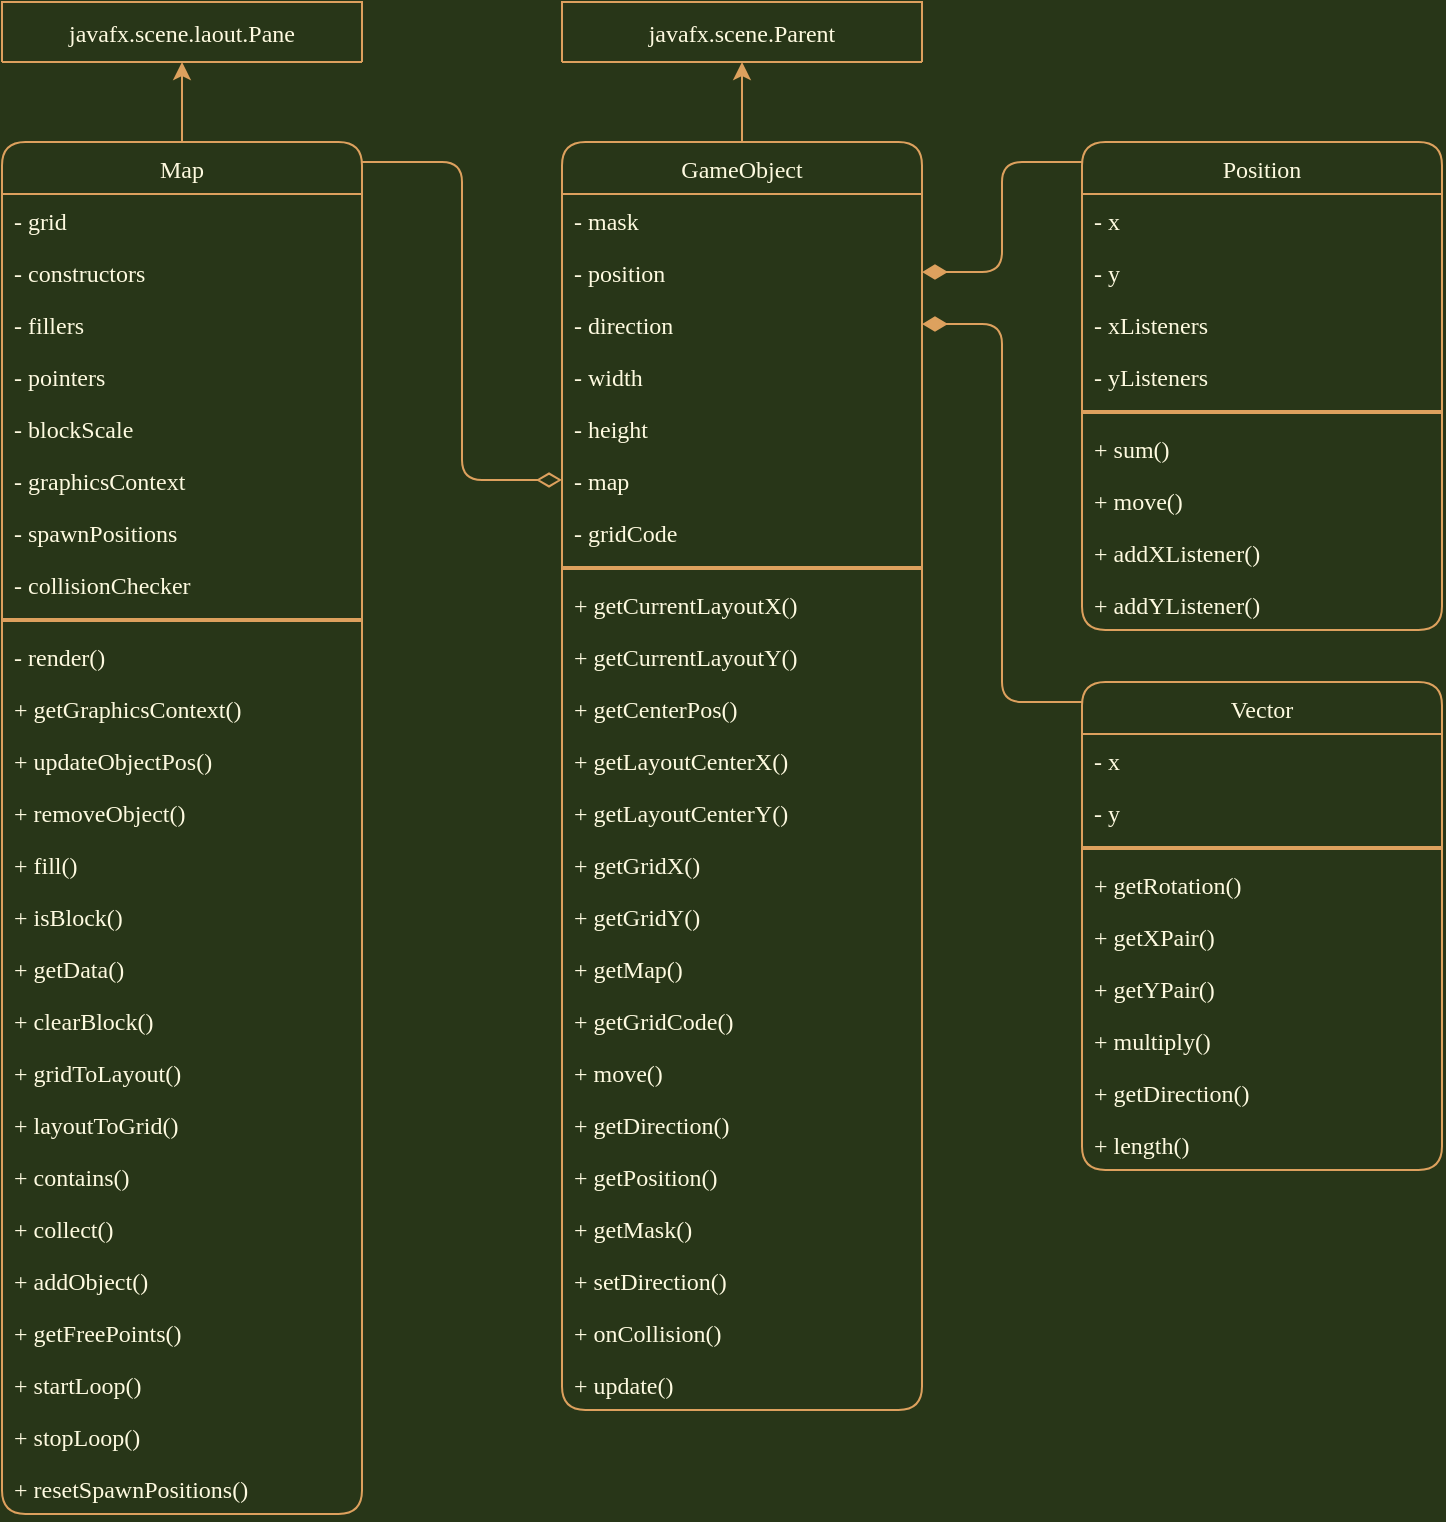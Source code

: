 <mxfile>
    <diagram id="zRiZhJNBTAvJ8HZTbkJA" name="Page-1">
        <mxGraphModel dx="1167" dy="790" grid="1" gridSize="10" guides="1" tooltips="1" connect="1" arrows="1" fold="1" page="1" pageScale="1" pageWidth="1169" pageHeight="827" background="#283618" math="0" shadow="0">
            <root>
                <mxCell id="0"/>
                <mxCell id="1" parent="0"/>
                <mxCell id="145" style="edgeStyle=orthogonalEdgeStyle;orthogonalLoop=1;jettySize=auto;html=1;entryX=0.5;entryY=1;entryDx=0;entryDy=0;labelBackgroundColor=#283618;strokeColor=#DDA15E;fontColor=#FEFAE0;" edge="1" parent="1" source="14" target="43">
                    <mxGeometry relative="1" as="geometry"/>
                </mxCell>
                <mxCell id="147" style="edgeStyle=orthogonalEdgeStyle;curved=0;rounded=1;sketch=0;orthogonalLoop=1;jettySize=auto;html=1;entryX=0;entryY=0.5;entryDx=0;entryDy=0;fontColor=#FEFAE0;strokeColor=#DDA15E;fillColor=#BC6C25;endArrow=diamondThin;endFill=0;endSize=10;startSize=10;" edge="1" parent="1" source="14" target="86">
                    <mxGeometry relative="1" as="geometry">
                        <Array as="points">
                            <mxPoint x="640" y="90"/>
                            <mxPoint x="640" y="249"/>
                        </Array>
                    </mxGeometry>
                </mxCell>
                <mxCell id="14" value="Map" style="swimlane;fontStyle=0;childLayout=stackLayout;horizontal=1;startSize=26;fillColor=none;horizontalStack=0;resizeParent=1;resizeParentMax=0;resizeLast=0;collapsible=1;marginBottom=0;strokeColor=#DDA15E;fontColor=#FEFAE0;fontFamily=Lucida Console;align=center;rounded=1;" parent="1" vertex="1">
                    <mxGeometry x="410" y="80" width="180" height="686" as="geometry"/>
                </mxCell>
                <mxCell id="15" value="- grid" style="text;strokeColor=none;fillColor=none;align=left;verticalAlign=top;spacingLeft=4;spacingRight=4;overflow=hidden;rotatable=0;points=[[0,0.5],[1,0.5]];portConstraint=eastwest;fontColor=#FEFAE0;fontFamily=Lucida Console;rounded=1;" parent="14" vertex="1">
                    <mxGeometry y="26" width="180" height="26" as="geometry"/>
                </mxCell>
                <mxCell id="16" value="- constructors" style="text;strokeColor=none;fillColor=none;align=left;verticalAlign=top;spacingLeft=4;spacingRight=4;overflow=hidden;rotatable=0;points=[[0,0.5],[1,0.5]];portConstraint=eastwest;fontColor=#FEFAE0;fontFamily=Lucida Console;rounded=1;" parent="14" vertex="1">
                    <mxGeometry y="52" width="180" height="26" as="geometry"/>
                </mxCell>
                <mxCell id="17" value="- fillers" style="text;strokeColor=none;fillColor=none;align=left;verticalAlign=top;spacingLeft=4;spacingRight=4;overflow=hidden;rotatable=0;points=[[0,0.5],[1,0.5]];portConstraint=eastwest;fontColor=#FEFAE0;fontFamily=Lucida Console;rounded=1;" parent="14" vertex="1">
                    <mxGeometry y="78" width="180" height="26" as="geometry"/>
                </mxCell>
                <mxCell id="22" value="- pointers" style="text;strokeColor=none;fillColor=none;align=left;verticalAlign=top;spacingLeft=4;spacingRight=4;overflow=hidden;rotatable=0;points=[[0,0.5],[1,0.5]];portConstraint=eastwest;fontColor=#FEFAE0;fontFamily=Lucida Console;rounded=1;" parent="14" vertex="1">
                    <mxGeometry y="104" width="180" height="26" as="geometry"/>
                </mxCell>
                <mxCell id="18" value="- blockScale" style="text;strokeColor=none;fillColor=none;align=left;verticalAlign=top;spacingLeft=4;spacingRight=4;overflow=hidden;rotatable=0;points=[[0,0.5],[1,0.5]];portConstraint=eastwest;fontColor=#FEFAE0;fontFamily=Lucida Console;rounded=1;" parent="14" vertex="1">
                    <mxGeometry y="130" width="180" height="26" as="geometry"/>
                </mxCell>
                <mxCell id="19" value="- graphicsContext" style="text;strokeColor=none;fillColor=none;align=left;verticalAlign=top;spacingLeft=4;spacingRight=4;overflow=hidden;rotatable=0;points=[[0,0.5],[1,0.5]];portConstraint=eastwest;fontColor=#FEFAE0;fontFamily=Lucida Console;rounded=1;" parent="14" vertex="1">
                    <mxGeometry y="156" width="180" height="26" as="geometry"/>
                </mxCell>
                <mxCell id="20" value="- spawnPositions" style="text;strokeColor=none;fillColor=none;align=left;verticalAlign=top;spacingLeft=4;spacingRight=4;overflow=hidden;rotatable=0;points=[[0,0.5],[1,0.5]];portConstraint=eastwest;fontColor=#FEFAE0;fontFamily=Lucida Console;rounded=1;" parent="14" vertex="1">
                    <mxGeometry y="182" width="180" height="26" as="geometry"/>
                </mxCell>
                <mxCell id="21" value="- collisionChecker" style="text;strokeColor=none;fillColor=none;align=left;verticalAlign=top;spacingLeft=4;spacingRight=4;overflow=hidden;rotatable=0;points=[[0,0.5],[1,0.5]];portConstraint=eastwest;fontColor=#FEFAE0;fontFamily=Lucida Console;rounded=1;" parent="14" vertex="1">
                    <mxGeometry y="208" width="180" height="26" as="geometry"/>
                </mxCell>
                <mxCell id="29" value="" style="line;strokeWidth=2;html=1;shadow=0;glass=0;sketch=0;fontFamily=Comic Sans MS;fontColor=#FEFAE0;fillColor=none;align=center;rounded=1;labelBackgroundColor=#283618;strokeColor=#DDA15E;" parent="14" vertex="1">
                    <mxGeometry y="234" width="180" height="10" as="geometry"/>
                </mxCell>
                <mxCell id="23" value="- render()" style="text;strokeColor=none;fillColor=none;align=left;verticalAlign=top;spacingLeft=4;spacingRight=4;overflow=hidden;rotatable=0;points=[[0,0.5],[1,0.5]];portConstraint=eastwest;fontColor=#FEFAE0;fontFamily=Lucida Console;rounded=1;" parent="14" vertex="1">
                    <mxGeometry y="244" width="180" height="26" as="geometry"/>
                </mxCell>
                <mxCell id="30" value="+ getGraphicsContext()" style="text;strokeColor=none;fillColor=none;align=left;verticalAlign=top;spacingLeft=4;spacingRight=4;overflow=hidden;rotatable=0;points=[[0,0.5],[1,0.5]];portConstraint=eastwest;fontColor=#FEFAE0;fontFamily=Lucida Console;rounded=1;" parent="14" vertex="1">
                    <mxGeometry y="270" width="180" height="26" as="geometry"/>
                </mxCell>
                <mxCell id="31" value="+ updateObjectPos()" style="text;strokeColor=none;fillColor=none;align=left;verticalAlign=top;spacingLeft=4;spacingRight=4;overflow=hidden;rotatable=0;points=[[0,0.5],[1,0.5]];portConstraint=eastwest;fontColor=#FEFAE0;fontFamily=Lucida Console;rounded=1;" parent="14" vertex="1">
                    <mxGeometry y="296" width="180" height="26" as="geometry"/>
                </mxCell>
                <mxCell id="32" value="+ removeObject()" style="text;strokeColor=none;fillColor=none;align=left;verticalAlign=top;spacingLeft=4;spacingRight=4;overflow=hidden;rotatable=0;points=[[0,0.5],[1,0.5]];portConstraint=eastwest;fontColor=#FEFAE0;fontFamily=Lucida Console;rounded=1;" parent="14" vertex="1">
                    <mxGeometry y="322" width="180" height="26" as="geometry"/>
                </mxCell>
                <mxCell id="33" value="+ fill()" style="text;strokeColor=none;fillColor=none;align=left;verticalAlign=top;spacingLeft=4;spacingRight=4;overflow=hidden;rotatable=0;points=[[0,0.5],[1,0.5]];portConstraint=eastwest;fontColor=#FEFAE0;fontFamily=Lucida Console;rounded=1;" parent="14" vertex="1">
                    <mxGeometry y="348" width="180" height="26" as="geometry"/>
                </mxCell>
                <mxCell id="34" value="+ isBlock()" style="text;strokeColor=none;fillColor=none;align=left;verticalAlign=top;spacingLeft=4;spacingRight=4;overflow=hidden;rotatable=0;points=[[0,0.5],[1,0.5]];portConstraint=eastwest;fontColor=#FEFAE0;fontFamily=Lucida Console;rounded=1;" parent="14" vertex="1">
                    <mxGeometry y="374" width="180" height="26" as="geometry"/>
                </mxCell>
                <mxCell id="35" value="+ getData()" style="text;strokeColor=none;fillColor=none;align=left;verticalAlign=top;spacingLeft=4;spacingRight=4;overflow=hidden;rotatable=0;points=[[0,0.5],[1,0.5]];portConstraint=eastwest;fontColor=#FEFAE0;fontFamily=Lucida Console;rounded=1;" parent="14" vertex="1">
                    <mxGeometry y="400" width="180" height="26" as="geometry"/>
                </mxCell>
                <mxCell id="36" value="+ clearBlock()" style="text;strokeColor=none;fillColor=none;align=left;verticalAlign=top;spacingLeft=4;spacingRight=4;overflow=hidden;rotatable=0;points=[[0,0.5],[1,0.5]];portConstraint=eastwest;fontColor=#FEFAE0;fontFamily=Lucida Console;rounded=1;" parent="14" vertex="1">
                    <mxGeometry y="426" width="180" height="26" as="geometry"/>
                </mxCell>
                <mxCell id="42" value="+ gridToLayout()" style="text;strokeColor=none;fillColor=none;align=left;verticalAlign=top;spacingLeft=4;spacingRight=4;overflow=hidden;rotatable=0;points=[[0,0.5],[1,0.5]];portConstraint=eastwest;fontColor=#FEFAE0;fontFamily=Lucida Console;rounded=1;" parent="14" vertex="1">
                    <mxGeometry y="452" width="180" height="26" as="geometry"/>
                </mxCell>
                <mxCell id="37" value="+ layoutToGrid()" style="text;strokeColor=none;fillColor=none;align=left;verticalAlign=top;spacingLeft=4;spacingRight=4;overflow=hidden;rotatable=0;points=[[0,0.5],[1,0.5]];portConstraint=eastwest;fontColor=#FEFAE0;fontFamily=Lucida Console;rounded=1;" parent="14" vertex="1">
                    <mxGeometry y="478" width="180" height="26" as="geometry"/>
                </mxCell>
                <mxCell id="38" value="+ contains()" style="text;strokeColor=none;fillColor=none;align=left;verticalAlign=top;spacingLeft=4;spacingRight=4;overflow=hidden;rotatable=0;points=[[0,0.5],[1,0.5]];portConstraint=eastwest;fontColor=#FEFAE0;fontFamily=Lucida Console;rounded=1;" parent="14" vertex="1">
                    <mxGeometry y="504" width="180" height="26" as="geometry"/>
                </mxCell>
                <mxCell id="41" value="+ collect()" style="text;strokeColor=none;fillColor=none;align=left;verticalAlign=top;spacingLeft=4;spacingRight=4;overflow=hidden;rotatable=0;points=[[0,0.5],[1,0.5]];portConstraint=eastwest;fontColor=#FEFAE0;fontFamily=Lucida Console;rounded=1;" parent="14" vertex="1">
                    <mxGeometry y="530" width="180" height="26" as="geometry"/>
                </mxCell>
                <mxCell id="75" value="+ addObject()" style="text;strokeColor=none;fillColor=none;align=left;verticalAlign=top;spacingLeft=4;spacingRight=4;overflow=hidden;rotatable=0;points=[[0,0.5],[1,0.5]];portConstraint=eastwest;fontColor=#FEFAE0;fontFamily=Lucida Console;rounded=1;" parent="14" vertex="1">
                    <mxGeometry y="556" width="180" height="26" as="geometry"/>
                </mxCell>
                <mxCell id="76" value="+ getFreePoints()" style="text;strokeColor=none;fillColor=none;align=left;verticalAlign=top;spacingLeft=4;spacingRight=4;overflow=hidden;rotatable=0;points=[[0,0.5],[1,0.5]];portConstraint=eastwest;fontColor=#FEFAE0;fontFamily=Lucida Console;rounded=1;" parent="14" vertex="1">
                    <mxGeometry y="582" width="180" height="26" as="geometry"/>
                </mxCell>
                <mxCell id="77" value="+ startLoop()" style="text;strokeColor=none;fillColor=none;align=left;verticalAlign=top;spacingLeft=4;spacingRight=4;overflow=hidden;rotatable=0;points=[[0,0.5],[1,0.5]];portConstraint=eastwest;fontColor=#FEFAE0;fontFamily=Lucida Console;rounded=1;" parent="14" vertex="1">
                    <mxGeometry y="608" width="180" height="26" as="geometry"/>
                </mxCell>
                <mxCell id="78" value="+ stopLoop()" style="text;strokeColor=none;fillColor=none;align=left;verticalAlign=top;spacingLeft=4;spacingRight=4;overflow=hidden;rotatable=0;points=[[0,0.5],[1,0.5]];portConstraint=eastwest;fontColor=#FEFAE0;fontFamily=Lucida Console;rounded=1;" parent="14" vertex="1">
                    <mxGeometry y="634" width="180" height="26" as="geometry"/>
                </mxCell>
                <mxCell id="79" value="+ resetSpawnPositions()" style="text;strokeColor=none;fillColor=none;align=left;verticalAlign=top;spacingLeft=4;spacingRight=4;overflow=hidden;rotatable=0;points=[[0,0.5],[1,0.5]];portConstraint=eastwest;fontColor=#FEFAE0;fontFamily=Lucida Console;rounded=1;" parent="14" vertex="1">
                    <mxGeometry y="660" width="180" height="26" as="geometry"/>
                </mxCell>
                <mxCell id="43" value="javafx.scene.laout.Pane" style="swimlane;fontStyle=0;childLayout=stackLayout;horizontal=1;startSize=30;fillColor=none;horizontalStack=0;resizeParent=1;resizeParentMax=0;resizeLast=0;collapsible=1;marginBottom=0;strokeColor=#DDA15E;fontColor=#FEFAE0;fontFamily=Lucida Console;align=center;arcSize=0;rounded=1;" parent="1" vertex="1">
                    <mxGeometry x="410" y="10" width="180" height="30" as="geometry"/>
                </mxCell>
                <mxCell id="144" style="edgeStyle=orthogonalEdgeStyle;orthogonalLoop=1;jettySize=auto;html=1;entryX=0.5;entryY=1;entryDx=0;entryDy=0;labelBackgroundColor=#283618;strokeColor=#DDA15E;fontColor=#FEFAE0;" edge="1" parent="1" source="80" target="107">
                    <mxGeometry relative="1" as="geometry"/>
                </mxCell>
                <mxCell id="80" value="GameObject" style="swimlane;fontStyle=0;childLayout=stackLayout;horizontal=1;startSize=26;fillColor=none;horizontalStack=0;resizeParent=1;resizeParentMax=0;resizeLast=0;collapsible=1;marginBottom=0;strokeColor=#DDA15E;fontColor=#FEFAE0;fontFamily=Lucida Console;align=center;rounded=1;" parent="1" vertex="1">
                    <mxGeometry x="690" y="80" width="180" height="634" as="geometry"/>
                </mxCell>
                <mxCell id="81" value="- mask" style="text;strokeColor=none;fillColor=none;align=left;verticalAlign=top;spacingLeft=4;spacingRight=4;overflow=hidden;rotatable=0;points=[[0,0.5],[1,0.5]];portConstraint=eastwest;fontColor=#FEFAE0;fontFamily=Lucida Console;rounded=1;" parent="80" vertex="1">
                    <mxGeometry y="26" width="180" height="26" as="geometry"/>
                </mxCell>
                <mxCell id="82" value="- position" style="text;strokeColor=none;fillColor=none;align=left;verticalAlign=top;spacingLeft=4;spacingRight=4;overflow=hidden;rotatable=0;points=[[0,0.5],[1,0.5]];portConstraint=eastwest;fontColor=#FEFAE0;fontFamily=Lucida Console;rounded=1;" parent="80" vertex="1">
                    <mxGeometry y="52" width="180" height="26" as="geometry"/>
                </mxCell>
                <mxCell id="83" value="- direction" style="text;strokeColor=none;fillColor=none;align=left;verticalAlign=top;spacingLeft=4;spacingRight=4;overflow=hidden;rotatable=0;points=[[0,0.5],[1,0.5]];portConstraint=eastwest;fontColor=#FEFAE0;fontFamily=Lucida Console;rounded=1;" parent="80" vertex="1">
                    <mxGeometry y="78" width="180" height="26" as="geometry"/>
                </mxCell>
                <mxCell id="84" value="- width" style="text;strokeColor=none;fillColor=none;align=left;verticalAlign=top;spacingLeft=4;spacingRight=4;overflow=hidden;rotatable=0;points=[[0,0.5],[1,0.5]];portConstraint=eastwest;fontColor=#FEFAE0;fontFamily=Lucida Console;rounded=1;" parent="80" vertex="1">
                    <mxGeometry y="104" width="180" height="26" as="geometry"/>
                </mxCell>
                <mxCell id="85" value="- height" style="text;strokeColor=none;fillColor=none;align=left;verticalAlign=top;spacingLeft=4;spacingRight=4;overflow=hidden;rotatable=0;points=[[0,0.5],[1,0.5]];portConstraint=eastwest;fontColor=#FEFAE0;fontFamily=Lucida Console;rounded=1;" parent="80" vertex="1">
                    <mxGeometry y="130" width="180" height="26" as="geometry"/>
                </mxCell>
                <mxCell id="86" value="- map" style="text;strokeColor=none;fillColor=none;align=left;verticalAlign=top;spacingLeft=4;spacingRight=4;overflow=hidden;rotatable=0;points=[[0,0.5],[1,0.5]];portConstraint=eastwest;fontColor=#FEFAE0;fontFamily=Lucida Console;rounded=1;" parent="80" vertex="1">
                    <mxGeometry y="156" width="180" height="26" as="geometry"/>
                </mxCell>
                <mxCell id="87" value="- gridCode" style="text;strokeColor=none;fillColor=none;align=left;verticalAlign=top;spacingLeft=4;spacingRight=4;overflow=hidden;rotatable=0;points=[[0,0.5],[1,0.5]];portConstraint=eastwest;fontColor=#FEFAE0;fontFamily=Lucida Console;rounded=1;" parent="80" vertex="1">
                    <mxGeometry y="182" width="180" height="26" as="geometry"/>
                </mxCell>
                <mxCell id="89" value="" style="line;strokeWidth=2;html=1;shadow=0;glass=0;sketch=0;fontFamily=Comic Sans MS;fontColor=#FEFAE0;fillColor=none;align=center;rounded=1;labelBackgroundColor=#283618;strokeColor=#DDA15E;" parent="80" vertex="1">
                    <mxGeometry y="208" width="180" height="10" as="geometry"/>
                </mxCell>
                <mxCell id="90" value="+ getCurrentLayoutX()" style="text;strokeColor=none;fillColor=none;align=left;verticalAlign=top;spacingLeft=4;spacingRight=4;overflow=hidden;rotatable=0;points=[[0,0.5],[1,0.5]];portConstraint=eastwest;fontColor=#FEFAE0;fontFamily=Lucida Console;rounded=1;" parent="80" vertex="1">
                    <mxGeometry y="218" width="180" height="26" as="geometry"/>
                </mxCell>
                <mxCell id="91" value="+ getCurrentLayoutY()" style="text;strokeColor=none;fillColor=none;align=left;verticalAlign=top;spacingLeft=4;spacingRight=4;overflow=hidden;rotatable=0;points=[[0,0.5],[1,0.5]];portConstraint=eastwest;fontColor=#FEFAE0;fontFamily=Lucida Console;rounded=1;" parent="80" vertex="1">
                    <mxGeometry y="244" width="180" height="26" as="geometry"/>
                </mxCell>
                <mxCell id="92" value="+ getCenterPos()" style="text;strokeColor=none;fillColor=none;align=left;verticalAlign=top;spacingLeft=4;spacingRight=4;overflow=hidden;rotatable=0;points=[[0,0.5],[1,0.5]];portConstraint=eastwest;fontColor=#FEFAE0;fontFamily=Lucida Console;rounded=1;" parent="80" vertex="1">
                    <mxGeometry y="270" width="180" height="26" as="geometry"/>
                </mxCell>
                <mxCell id="93" value="+ getLayoutCenterX()" style="text;strokeColor=none;fillColor=none;align=left;verticalAlign=top;spacingLeft=4;spacingRight=4;overflow=hidden;rotatable=0;points=[[0,0.5],[1,0.5]];portConstraint=eastwest;fontColor=#FEFAE0;fontFamily=Lucida Console;rounded=1;" parent="80" vertex="1">
                    <mxGeometry y="296" width="180" height="26" as="geometry"/>
                </mxCell>
                <mxCell id="94" value="+ getLayoutCenterY()" style="text;strokeColor=none;fillColor=none;align=left;verticalAlign=top;spacingLeft=4;spacingRight=4;overflow=hidden;rotatable=0;points=[[0,0.5],[1,0.5]];portConstraint=eastwest;fontColor=#FEFAE0;fontFamily=Lucida Console;rounded=1;" parent="80" vertex="1">
                    <mxGeometry y="322" width="180" height="26" as="geometry"/>
                </mxCell>
                <mxCell id="95" value="+ getGridX()" style="text;strokeColor=none;fillColor=none;align=left;verticalAlign=top;spacingLeft=4;spacingRight=4;overflow=hidden;rotatable=0;points=[[0,0.5],[1,0.5]];portConstraint=eastwest;fontColor=#FEFAE0;fontFamily=Lucida Console;rounded=1;" parent="80" vertex="1">
                    <mxGeometry y="348" width="180" height="26" as="geometry"/>
                </mxCell>
                <mxCell id="96" value="+ getGridY()" style="text;strokeColor=none;fillColor=none;align=left;verticalAlign=top;spacingLeft=4;spacingRight=4;overflow=hidden;rotatable=0;points=[[0,0.5],[1,0.5]];portConstraint=eastwest;fontColor=#FEFAE0;fontFamily=Lucida Console;rounded=1;" parent="80" vertex="1">
                    <mxGeometry y="374" width="180" height="26" as="geometry"/>
                </mxCell>
                <mxCell id="97" value="+ getMap()" style="text;strokeColor=none;fillColor=none;align=left;verticalAlign=top;spacingLeft=4;spacingRight=4;overflow=hidden;rotatable=0;points=[[0,0.5],[1,0.5]];portConstraint=eastwest;fontColor=#FEFAE0;fontFamily=Lucida Console;rounded=1;" parent="80" vertex="1">
                    <mxGeometry y="400" width="180" height="26" as="geometry"/>
                </mxCell>
                <mxCell id="98" value="+ getGridCode()" style="text;strokeColor=none;fillColor=none;align=left;verticalAlign=top;spacingLeft=4;spacingRight=4;overflow=hidden;rotatable=0;points=[[0,0.5],[1,0.5]];portConstraint=eastwest;fontColor=#FEFAE0;fontFamily=Lucida Console;rounded=1;" parent="80" vertex="1">
                    <mxGeometry y="426" width="180" height="26" as="geometry"/>
                </mxCell>
                <mxCell id="99" value="+ move()" style="text;strokeColor=none;fillColor=none;align=left;verticalAlign=top;spacingLeft=4;spacingRight=4;overflow=hidden;rotatable=0;points=[[0,0.5],[1,0.5]];portConstraint=eastwest;fontColor=#FEFAE0;fontFamily=Lucida Console;rounded=1;" parent="80" vertex="1">
                    <mxGeometry y="452" width="180" height="26" as="geometry"/>
                </mxCell>
                <mxCell id="100" value="+ getDirection()" style="text;strokeColor=none;fillColor=none;align=left;verticalAlign=top;spacingLeft=4;spacingRight=4;overflow=hidden;rotatable=0;points=[[0,0.5],[1,0.5]];portConstraint=eastwest;fontColor=#FEFAE0;fontFamily=Lucida Console;rounded=1;" parent="80" vertex="1">
                    <mxGeometry y="478" width="180" height="26" as="geometry"/>
                </mxCell>
                <mxCell id="101" value="+ getPosition()" style="text;strokeColor=none;fillColor=none;align=left;verticalAlign=top;spacingLeft=4;spacingRight=4;overflow=hidden;rotatable=0;points=[[0,0.5],[1,0.5]];portConstraint=eastwest;fontColor=#FEFAE0;fontFamily=Lucida Console;rounded=1;" parent="80" vertex="1">
                    <mxGeometry y="504" width="180" height="26" as="geometry"/>
                </mxCell>
                <mxCell id="102" value="+ getMask()" style="text;strokeColor=none;fillColor=none;align=left;verticalAlign=top;spacingLeft=4;spacingRight=4;overflow=hidden;rotatable=0;points=[[0,0.5],[1,0.5]];portConstraint=eastwest;fontColor=#FEFAE0;fontFamily=Lucida Console;rounded=1;" parent="80" vertex="1">
                    <mxGeometry y="530" width="180" height="26" as="geometry"/>
                </mxCell>
                <mxCell id="103" value="+ setDirection()" style="text;strokeColor=none;fillColor=none;align=left;verticalAlign=top;spacingLeft=4;spacingRight=4;overflow=hidden;rotatable=0;points=[[0,0.5],[1,0.5]];portConstraint=eastwest;fontColor=#FEFAE0;fontFamily=Lucida Console;rounded=1;" parent="80" vertex="1">
                    <mxGeometry y="556" width="180" height="26" as="geometry"/>
                </mxCell>
                <mxCell id="104" value="+ onCollision()" style="text;strokeColor=none;fillColor=none;align=left;verticalAlign=top;spacingLeft=4;spacingRight=4;overflow=hidden;rotatable=0;points=[[0,0.5],[1,0.5]];portConstraint=eastwest;fontColor=#FEFAE0;fontFamily=Lucida Console;rounded=1;" parent="80" vertex="1">
                    <mxGeometry y="582" width="180" height="26" as="geometry"/>
                </mxCell>
                <mxCell id="105" value="+ update()" style="text;strokeColor=none;fillColor=none;align=left;verticalAlign=top;spacingLeft=4;spacingRight=4;overflow=hidden;rotatable=0;points=[[0,0.5],[1,0.5]];portConstraint=eastwest;fontColor=#FEFAE0;fontFamily=Lucida Console;rounded=1;" parent="80" vertex="1">
                    <mxGeometry y="608" width="180" height="26" as="geometry"/>
                </mxCell>
                <mxCell id="107" value="javafx.scene.Parent" style="swimlane;fontStyle=0;childLayout=stackLayout;horizontal=1;startSize=30;fillColor=none;horizontalStack=0;resizeParent=1;resizeParentMax=0;resizeLast=0;collapsible=1;marginBottom=0;strokeColor=#DDA15E;fontColor=#FEFAE0;fontFamily=Lucida Console;align=center;arcSize=0;rounded=1;" parent="1" vertex="1">
                    <mxGeometry x="690" y="10" width="180" height="30" as="geometry"/>
                </mxCell>
                <mxCell id="149" style="edgeStyle=orthogonalEdgeStyle;curved=0;rounded=1;sketch=0;orthogonalLoop=1;jettySize=auto;html=1;entryX=1;entryY=0.5;entryDx=0;entryDy=0;fontColor=#FEFAE0;endArrow=diamondThin;endFill=1;startSize=10;endSize=10;strokeColor=#DDA15E;fillColor=#BC6C25;" edge="1" parent="1" source="108" target="83">
                    <mxGeometry relative="1" as="geometry">
                        <Array as="points">
                            <mxPoint x="910" y="360"/>
                            <mxPoint x="910" y="171"/>
                        </Array>
                    </mxGeometry>
                </mxCell>
                <mxCell id="108" value="Vector" style="swimlane;fontStyle=0;childLayout=stackLayout;horizontal=1;startSize=26;fillColor=none;horizontalStack=0;resizeParent=1;resizeParentMax=0;resizeLast=0;collapsible=1;marginBottom=0;strokeColor=#DDA15E;fontColor=#FEFAE0;fontFamily=Lucida Console;align=center;rounded=1;" parent="1" vertex="1">
                    <mxGeometry x="950" y="350" width="180" height="244" as="geometry"/>
                </mxCell>
                <mxCell id="109" value="- x" style="text;strokeColor=none;fillColor=none;align=left;verticalAlign=top;spacingLeft=4;spacingRight=4;overflow=hidden;rotatable=0;points=[[0,0.5],[1,0.5]];portConstraint=eastwest;fontColor=#FEFAE0;fontFamily=Lucida Console;rounded=1;" parent="108" vertex="1">
                    <mxGeometry y="26" width="180" height="26" as="geometry"/>
                </mxCell>
                <mxCell id="110" value="- y" style="text;strokeColor=none;fillColor=none;align=left;verticalAlign=top;spacingLeft=4;spacingRight=4;overflow=hidden;rotatable=0;points=[[0,0.5],[1,0.5]];portConstraint=eastwest;fontColor=#FEFAE0;fontFamily=Lucida Console;rounded=1;" parent="108" vertex="1">
                    <mxGeometry y="52" width="180" height="26" as="geometry"/>
                </mxCell>
                <mxCell id="116" value="" style="line;strokeWidth=2;html=1;shadow=0;glass=0;sketch=0;fontFamily=Comic Sans MS;fontColor=#FEFAE0;fillColor=none;align=center;rounded=1;labelBackgroundColor=#283618;strokeColor=#DDA15E;" parent="108" vertex="1">
                    <mxGeometry y="78" width="180" height="10" as="geometry"/>
                </mxCell>
                <mxCell id="117" value="+ getRotation()" style="text;strokeColor=none;fillColor=none;align=left;verticalAlign=top;spacingLeft=4;spacingRight=4;overflow=hidden;rotatable=0;points=[[0,0.5],[1,0.5]];portConstraint=eastwest;fontColor=#FEFAE0;fontFamily=Lucida Console;rounded=1;" parent="108" vertex="1">
                    <mxGeometry y="88" width="180" height="26" as="geometry"/>
                </mxCell>
                <mxCell id="118" value="+ getXPair()" style="text;strokeColor=none;fillColor=none;align=left;verticalAlign=top;spacingLeft=4;spacingRight=4;overflow=hidden;rotatable=0;points=[[0,0.5],[1,0.5]];portConstraint=eastwest;fontColor=#FEFAE0;fontFamily=Lucida Console;rounded=1;" parent="108" vertex="1">
                    <mxGeometry y="114" width="180" height="26" as="geometry"/>
                </mxCell>
                <mxCell id="119" value="+ getYPair()" style="text;strokeColor=none;fillColor=none;align=left;verticalAlign=top;spacingLeft=4;spacingRight=4;overflow=hidden;rotatable=0;points=[[0,0.5],[1,0.5]];portConstraint=eastwest;fontColor=#FEFAE0;fontFamily=Lucida Console;rounded=1;" parent="108" vertex="1">
                    <mxGeometry y="140" width="180" height="26" as="geometry"/>
                </mxCell>
                <mxCell id="120" value="+ multiply()" style="text;strokeColor=none;fillColor=none;align=left;verticalAlign=top;spacingLeft=4;spacingRight=4;overflow=hidden;rotatable=0;points=[[0,0.5],[1,0.5]];portConstraint=eastwest;fontColor=#FEFAE0;fontFamily=Lucida Console;rounded=1;" parent="108" vertex="1">
                    <mxGeometry y="166" width="180" height="26" as="geometry"/>
                </mxCell>
                <mxCell id="121" value="+ getDirection()" style="text;strokeColor=none;fillColor=none;align=left;verticalAlign=top;spacingLeft=4;spacingRight=4;overflow=hidden;rotatable=0;points=[[0,0.5],[1,0.5]];portConstraint=eastwest;fontColor=#FEFAE0;fontFamily=Lucida Console;rounded=1;" parent="108" vertex="1">
                    <mxGeometry y="192" width="180" height="26" as="geometry"/>
                </mxCell>
                <mxCell id="122" value="+ length()" style="text;strokeColor=none;fillColor=none;align=left;verticalAlign=top;spacingLeft=4;spacingRight=4;overflow=hidden;rotatable=0;points=[[0,0.5],[1,0.5]];portConstraint=eastwest;fontColor=#FEFAE0;fontFamily=Lucida Console;rounded=1;" parent="108" vertex="1">
                    <mxGeometry y="218" width="180" height="26" as="geometry"/>
                </mxCell>
                <mxCell id="148" style="edgeStyle=orthogonalEdgeStyle;curved=0;rounded=1;sketch=0;orthogonalLoop=1;jettySize=auto;html=1;entryX=1;entryY=0.5;entryDx=0;entryDy=0;fontColor=#FEFAE0;endArrow=diamondThin;endFill=1;startSize=10;endSize=10;strokeColor=#DDA15E;fillColor=#BC6C25;" edge="1" parent="1" source="133" target="82">
                    <mxGeometry relative="1" as="geometry">
                        <Array as="points">
                            <mxPoint x="910" y="90"/>
                            <mxPoint x="910" y="145"/>
                        </Array>
                    </mxGeometry>
                </mxCell>
                <mxCell id="133" value="Position" style="swimlane;fontStyle=0;childLayout=stackLayout;horizontal=1;startSize=26;fillColor=none;horizontalStack=0;resizeParent=1;resizeParentMax=0;resizeLast=0;collapsible=1;marginBottom=0;strokeColor=#DDA15E;fontColor=#FEFAE0;fontFamily=Lucida Console;align=center;rounded=1;" parent="1" vertex="1">
                    <mxGeometry x="950" y="80" width="180" height="244" as="geometry"/>
                </mxCell>
                <mxCell id="134" value="- x" style="text;strokeColor=none;fillColor=none;align=left;verticalAlign=top;spacingLeft=4;spacingRight=4;overflow=hidden;rotatable=0;points=[[0,0.5],[1,0.5]];portConstraint=eastwest;fontColor=#FEFAE0;fontFamily=Lucida Console;rounded=1;" parent="133" vertex="1">
                    <mxGeometry y="26" width="180" height="26" as="geometry"/>
                </mxCell>
                <mxCell id="135" value="- y" style="text;strokeColor=none;fillColor=none;align=left;verticalAlign=top;spacingLeft=4;spacingRight=4;overflow=hidden;rotatable=0;points=[[0,0.5],[1,0.5]];portConstraint=eastwest;fontColor=#FEFAE0;fontFamily=Lucida Console;rounded=1;" parent="133" vertex="1">
                    <mxGeometry y="52" width="180" height="26" as="geometry"/>
                </mxCell>
                <mxCell id="143" value="- xListeners" style="text;strokeColor=none;fillColor=none;align=left;verticalAlign=top;spacingLeft=4;spacingRight=4;overflow=hidden;rotatable=0;points=[[0,0.5],[1,0.5]];portConstraint=eastwest;fontColor=#FEFAE0;fontFamily=Lucida Console;rounded=1;" parent="133" vertex="1">
                    <mxGeometry y="78" width="180" height="26" as="geometry"/>
                </mxCell>
                <mxCell id="137" value="- yListeners" style="text;strokeColor=none;fillColor=none;align=left;verticalAlign=top;spacingLeft=4;spacingRight=4;overflow=hidden;rotatable=0;points=[[0,0.5],[1,0.5]];portConstraint=eastwest;fontColor=#FEFAE0;fontFamily=Lucida Console;rounded=1;" parent="133" vertex="1">
                    <mxGeometry y="104" width="180" height="26" as="geometry"/>
                </mxCell>
                <mxCell id="136" value="" style="line;strokeWidth=2;html=1;shadow=0;glass=0;sketch=0;fontFamily=Comic Sans MS;fontColor=#FEFAE0;fillColor=none;align=center;rounded=1;labelBackgroundColor=#283618;strokeColor=#DDA15E;" parent="133" vertex="1">
                    <mxGeometry y="130" width="180" height="10" as="geometry"/>
                </mxCell>
                <mxCell id="138" value="+ sum()" style="text;strokeColor=none;fillColor=none;align=left;verticalAlign=top;spacingLeft=4;spacingRight=4;overflow=hidden;rotatable=0;points=[[0,0.5],[1,0.5]];portConstraint=eastwest;fontColor=#FEFAE0;fontFamily=Lucida Console;rounded=1;" parent="133" vertex="1">
                    <mxGeometry y="140" width="180" height="26" as="geometry"/>
                </mxCell>
                <mxCell id="139" value="+ move()" style="text;strokeColor=none;fillColor=none;align=left;verticalAlign=top;spacingLeft=4;spacingRight=4;overflow=hidden;rotatable=0;points=[[0,0.5],[1,0.5]];portConstraint=eastwest;fontColor=#FEFAE0;fontFamily=Lucida Console;rounded=1;" parent="133" vertex="1">
                    <mxGeometry y="166" width="180" height="26" as="geometry"/>
                </mxCell>
                <mxCell id="140" value="+ addXListener()" style="text;strokeColor=none;fillColor=none;align=left;verticalAlign=top;spacingLeft=4;spacingRight=4;overflow=hidden;rotatable=0;points=[[0,0.5],[1,0.5]];portConstraint=eastwest;fontColor=#FEFAE0;fontFamily=Lucida Console;rounded=1;" parent="133" vertex="1">
                    <mxGeometry y="192" width="180" height="26" as="geometry"/>
                </mxCell>
                <mxCell id="141" value="+ addYListener()" style="text;strokeColor=none;fillColor=none;align=left;verticalAlign=top;spacingLeft=4;spacingRight=4;overflow=hidden;rotatable=0;points=[[0,0.5],[1,0.5]];portConstraint=eastwest;fontColor=#FEFAE0;fontFamily=Lucida Console;rounded=1;" parent="133" vertex="1">
                    <mxGeometry y="218" width="180" height="26" as="geometry"/>
                </mxCell>
            </root>
        </mxGraphModel>
    </diagram>
</mxfile>